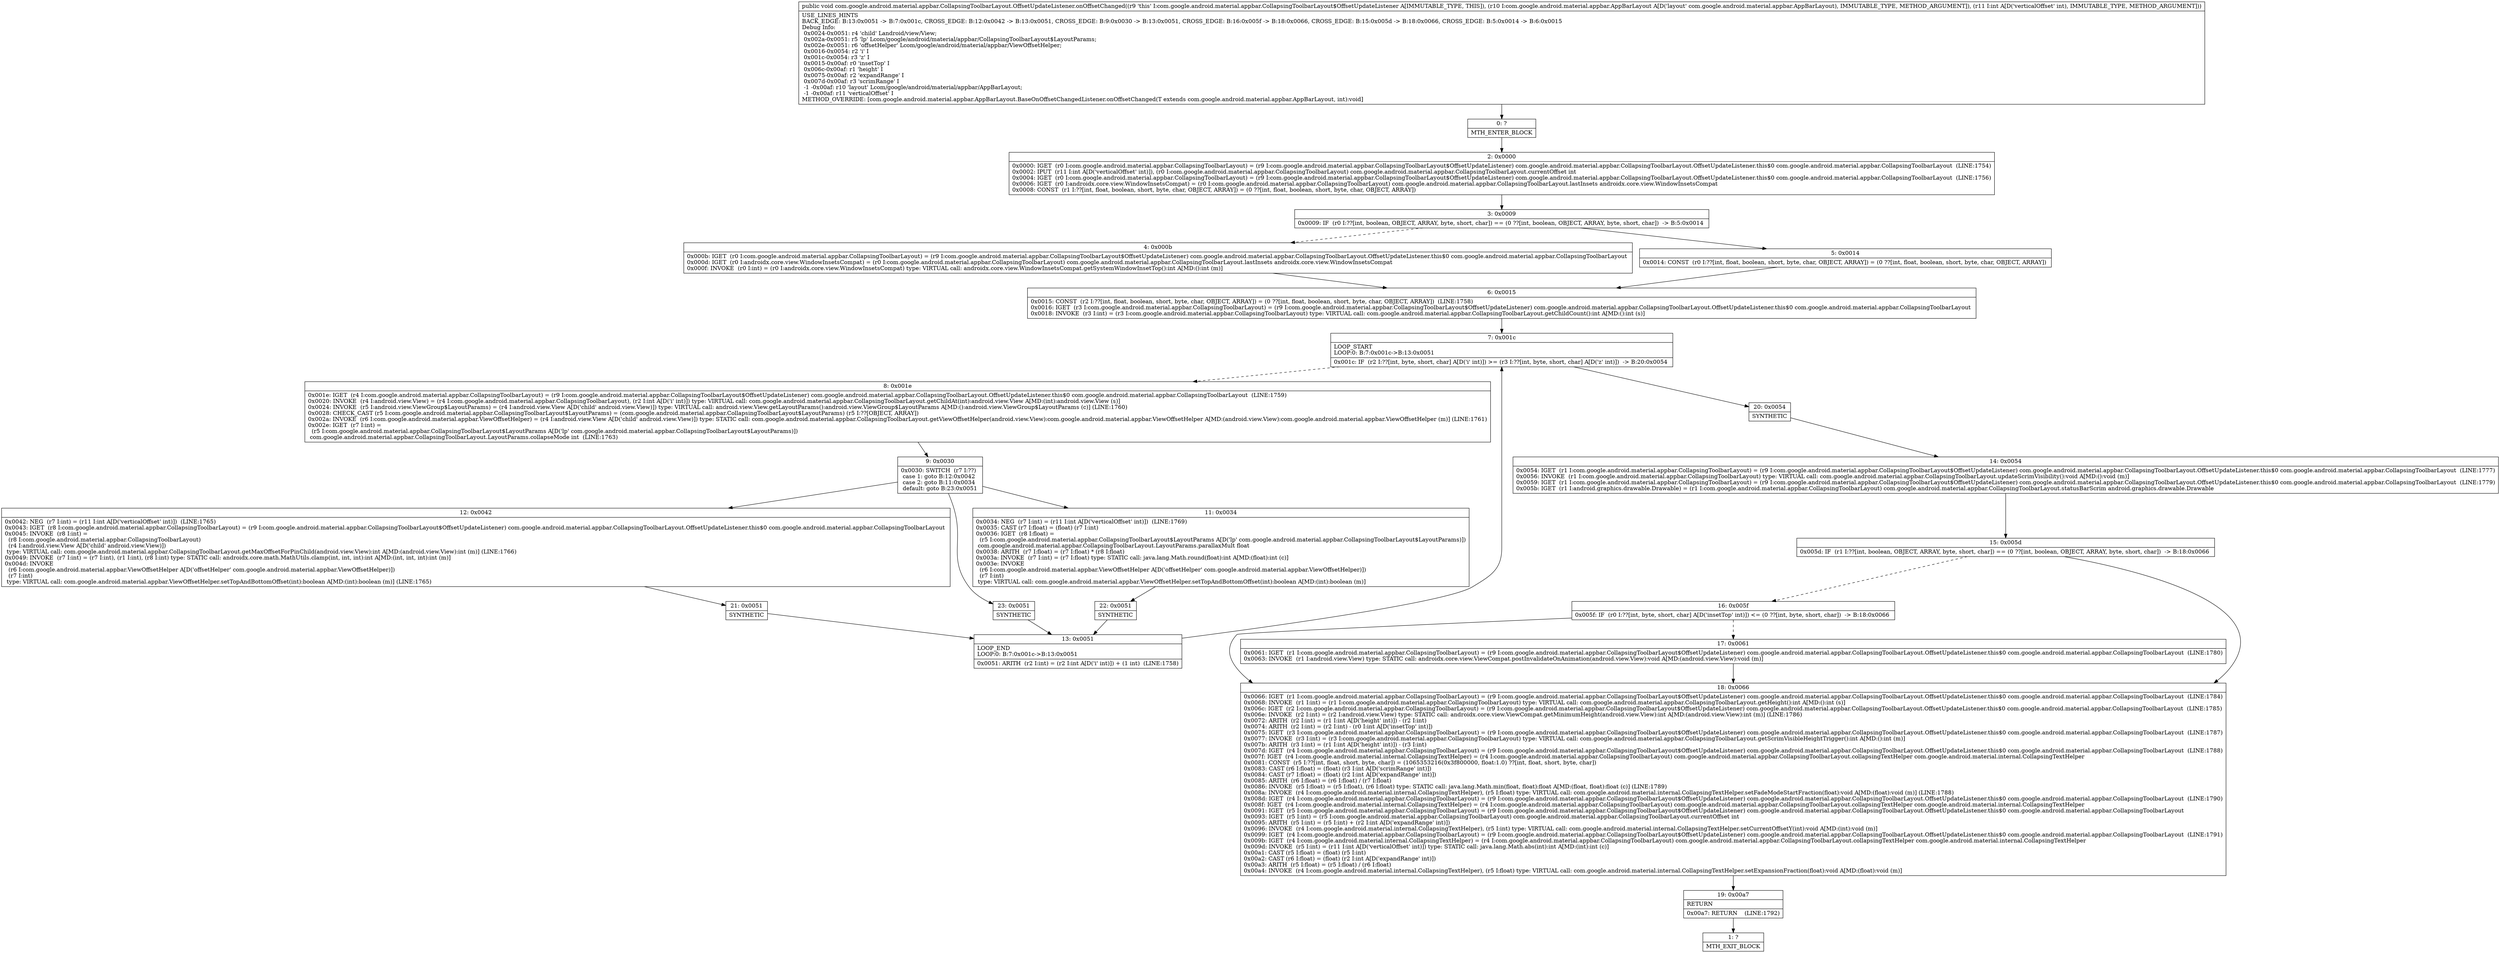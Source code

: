 digraph "CFG forcom.google.android.material.appbar.CollapsingToolbarLayout.OffsetUpdateListener.onOffsetChanged(Lcom\/google\/android\/material\/appbar\/AppBarLayout;I)V" {
Node_0 [shape=record,label="{0\:\ ?|MTH_ENTER_BLOCK\l}"];
Node_2 [shape=record,label="{2\:\ 0x0000|0x0000: IGET  (r0 I:com.google.android.material.appbar.CollapsingToolbarLayout) = (r9 I:com.google.android.material.appbar.CollapsingToolbarLayout$OffsetUpdateListener) com.google.android.material.appbar.CollapsingToolbarLayout.OffsetUpdateListener.this$0 com.google.android.material.appbar.CollapsingToolbarLayout  (LINE:1754)\l0x0002: IPUT  (r11 I:int A[D('verticalOffset' int)]), (r0 I:com.google.android.material.appbar.CollapsingToolbarLayout) com.google.android.material.appbar.CollapsingToolbarLayout.currentOffset int \l0x0004: IGET  (r0 I:com.google.android.material.appbar.CollapsingToolbarLayout) = (r9 I:com.google.android.material.appbar.CollapsingToolbarLayout$OffsetUpdateListener) com.google.android.material.appbar.CollapsingToolbarLayout.OffsetUpdateListener.this$0 com.google.android.material.appbar.CollapsingToolbarLayout  (LINE:1756)\l0x0006: IGET  (r0 I:androidx.core.view.WindowInsetsCompat) = (r0 I:com.google.android.material.appbar.CollapsingToolbarLayout) com.google.android.material.appbar.CollapsingToolbarLayout.lastInsets androidx.core.view.WindowInsetsCompat \l0x0008: CONST  (r1 I:??[int, float, boolean, short, byte, char, OBJECT, ARRAY]) = (0 ??[int, float, boolean, short, byte, char, OBJECT, ARRAY]) \l}"];
Node_3 [shape=record,label="{3\:\ 0x0009|0x0009: IF  (r0 I:??[int, boolean, OBJECT, ARRAY, byte, short, char]) == (0 ??[int, boolean, OBJECT, ARRAY, byte, short, char])  \-\> B:5:0x0014 \l}"];
Node_4 [shape=record,label="{4\:\ 0x000b|0x000b: IGET  (r0 I:com.google.android.material.appbar.CollapsingToolbarLayout) = (r9 I:com.google.android.material.appbar.CollapsingToolbarLayout$OffsetUpdateListener) com.google.android.material.appbar.CollapsingToolbarLayout.OffsetUpdateListener.this$0 com.google.android.material.appbar.CollapsingToolbarLayout \l0x000d: IGET  (r0 I:androidx.core.view.WindowInsetsCompat) = (r0 I:com.google.android.material.appbar.CollapsingToolbarLayout) com.google.android.material.appbar.CollapsingToolbarLayout.lastInsets androidx.core.view.WindowInsetsCompat \l0x000f: INVOKE  (r0 I:int) = (r0 I:androidx.core.view.WindowInsetsCompat) type: VIRTUAL call: androidx.core.view.WindowInsetsCompat.getSystemWindowInsetTop():int A[MD:():int (m)]\l}"];
Node_6 [shape=record,label="{6\:\ 0x0015|0x0015: CONST  (r2 I:??[int, float, boolean, short, byte, char, OBJECT, ARRAY]) = (0 ??[int, float, boolean, short, byte, char, OBJECT, ARRAY])  (LINE:1758)\l0x0016: IGET  (r3 I:com.google.android.material.appbar.CollapsingToolbarLayout) = (r9 I:com.google.android.material.appbar.CollapsingToolbarLayout$OffsetUpdateListener) com.google.android.material.appbar.CollapsingToolbarLayout.OffsetUpdateListener.this$0 com.google.android.material.appbar.CollapsingToolbarLayout \l0x0018: INVOKE  (r3 I:int) = (r3 I:com.google.android.material.appbar.CollapsingToolbarLayout) type: VIRTUAL call: com.google.android.material.appbar.CollapsingToolbarLayout.getChildCount():int A[MD:():int (s)]\l}"];
Node_7 [shape=record,label="{7\:\ 0x001c|LOOP_START\lLOOP:0: B:7:0x001c\-\>B:13:0x0051\l|0x001c: IF  (r2 I:??[int, byte, short, char] A[D('i' int)]) \>= (r3 I:??[int, byte, short, char] A[D('z' int)])  \-\> B:20:0x0054 \l}"];
Node_8 [shape=record,label="{8\:\ 0x001e|0x001e: IGET  (r4 I:com.google.android.material.appbar.CollapsingToolbarLayout) = (r9 I:com.google.android.material.appbar.CollapsingToolbarLayout$OffsetUpdateListener) com.google.android.material.appbar.CollapsingToolbarLayout.OffsetUpdateListener.this$0 com.google.android.material.appbar.CollapsingToolbarLayout  (LINE:1759)\l0x0020: INVOKE  (r4 I:android.view.View) = (r4 I:com.google.android.material.appbar.CollapsingToolbarLayout), (r2 I:int A[D('i' int)]) type: VIRTUAL call: com.google.android.material.appbar.CollapsingToolbarLayout.getChildAt(int):android.view.View A[MD:(int):android.view.View (s)]\l0x0024: INVOKE  (r5 I:android.view.ViewGroup$LayoutParams) = (r4 I:android.view.View A[D('child' android.view.View)]) type: VIRTUAL call: android.view.View.getLayoutParams():android.view.ViewGroup$LayoutParams A[MD:():android.view.ViewGroup$LayoutParams (c)] (LINE:1760)\l0x0028: CHECK_CAST (r5 I:com.google.android.material.appbar.CollapsingToolbarLayout$LayoutParams) = (com.google.android.material.appbar.CollapsingToolbarLayout$LayoutParams) (r5 I:??[OBJECT, ARRAY]) \l0x002a: INVOKE  (r6 I:com.google.android.material.appbar.ViewOffsetHelper) = (r4 I:android.view.View A[D('child' android.view.View)]) type: STATIC call: com.google.android.material.appbar.CollapsingToolbarLayout.getViewOffsetHelper(android.view.View):com.google.android.material.appbar.ViewOffsetHelper A[MD:(android.view.View):com.google.android.material.appbar.ViewOffsetHelper (m)] (LINE:1761)\l0x002e: IGET  (r7 I:int) = \l  (r5 I:com.google.android.material.appbar.CollapsingToolbarLayout$LayoutParams A[D('lp' com.google.android.material.appbar.CollapsingToolbarLayout$LayoutParams)])\l com.google.android.material.appbar.CollapsingToolbarLayout.LayoutParams.collapseMode int  (LINE:1763)\l}"];
Node_9 [shape=record,label="{9\:\ 0x0030|0x0030: SWITCH  (r7 I:??)\l case 1: goto B:12:0x0042\l case 2: goto B:11:0x0034\l default: goto B:23:0x0051 \l}"];
Node_11 [shape=record,label="{11\:\ 0x0034|0x0034: NEG  (r7 I:int) = (r11 I:int A[D('verticalOffset' int)])  (LINE:1769)\l0x0035: CAST (r7 I:float) = (float) (r7 I:int) \l0x0036: IGET  (r8 I:float) = \l  (r5 I:com.google.android.material.appbar.CollapsingToolbarLayout$LayoutParams A[D('lp' com.google.android.material.appbar.CollapsingToolbarLayout$LayoutParams)])\l com.google.android.material.appbar.CollapsingToolbarLayout.LayoutParams.parallaxMult float \l0x0038: ARITH  (r7 I:float) = (r7 I:float) * (r8 I:float) \l0x003a: INVOKE  (r7 I:int) = (r7 I:float) type: STATIC call: java.lang.Math.round(float):int A[MD:(float):int (c)]\l0x003e: INVOKE  \l  (r6 I:com.google.android.material.appbar.ViewOffsetHelper A[D('offsetHelper' com.google.android.material.appbar.ViewOffsetHelper)])\l  (r7 I:int)\l type: VIRTUAL call: com.google.android.material.appbar.ViewOffsetHelper.setTopAndBottomOffset(int):boolean A[MD:(int):boolean (m)]\l}"];
Node_22 [shape=record,label="{22\:\ 0x0051|SYNTHETIC\l}"];
Node_13 [shape=record,label="{13\:\ 0x0051|LOOP_END\lLOOP:0: B:7:0x001c\-\>B:13:0x0051\l|0x0051: ARITH  (r2 I:int) = (r2 I:int A[D('i' int)]) + (1 int)  (LINE:1758)\l}"];
Node_12 [shape=record,label="{12\:\ 0x0042|0x0042: NEG  (r7 I:int) = (r11 I:int A[D('verticalOffset' int)])  (LINE:1765)\l0x0043: IGET  (r8 I:com.google.android.material.appbar.CollapsingToolbarLayout) = (r9 I:com.google.android.material.appbar.CollapsingToolbarLayout$OffsetUpdateListener) com.google.android.material.appbar.CollapsingToolbarLayout.OffsetUpdateListener.this$0 com.google.android.material.appbar.CollapsingToolbarLayout \l0x0045: INVOKE  (r8 I:int) = \l  (r8 I:com.google.android.material.appbar.CollapsingToolbarLayout)\l  (r4 I:android.view.View A[D('child' android.view.View)])\l type: VIRTUAL call: com.google.android.material.appbar.CollapsingToolbarLayout.getMaxOffsetForPinChild(android.view.View):int A[MD:(android.view.View):int (m)] (LINE:1766)\l0x0049: INVOKE  (r7 I:int) = (r7 I:int), (r1 I:int), (r8 I:int) type: STATIC call: androidx.core.math.MathUtils.clamp(int, int, int):int A[MD:(int, int, int):int (m)]\l0x004d: INVOKE  \l  (r6 I:com.google.android.material.appbar.ViewOffsetHelper A[D('offsetHelper' com.google.android.material.appbar.ViewOffsetHelper)])\l  (r7 I:int)\l type: VIRTUAL call: com.google.android.material.appbar.ViewOffsetHelper.setTopAndBottomOffset(int):boolean A[MD:(int):boolean (m)] (LINE:1765)\l}"];
Node_21 [shape=record,label="{21\:\ 0x0051|SYNTHETIC\l}"];
Node_23 [shape=record,label="{23\:\ 0x0051|SYNTHETIC\l}"];
Node_20 [shape=record,label="{20\:\ 0x0054|SYNTHETIC\l}"];
Node_14 [shape=record,label="{14\:\ 0x0054|0x0054: IGET  (r1 I:com.google.android.material.appbar.CollapsingToolbarLayout) = (r9 I:com.google.android.material.appbar.CollapsingToolbarLayout$OffsetUpdateListener) com.google.android.material.appbar.CollapsingToolbarLayout.OffsetUpdateListener.this$0 com.google.android.material.appbar.CollapsingToolbarLayout  (LINE:1777)\l0x0056: INVOKE  (r1 I:com.google.android.material.appbar.CollapsingToolbarLayout) type: VIRTUAL call: com.google.android.material.appbar.CollapsingToolbarLayout.updateScrimVisibility():void A[MD:():void (m)]\l0x0059: IGET  (r1 I:com.google.android.material.appbar.CollapsingToolbarLayout) = (r9 I:com.google.android.material.appbar.CollapsingToolbarLayout$OffsetUpdateListener) com.google.android.material.appbar.CollapsingToolbarLayout.OffsetUpdateListener.this$0 com.google.android.material.appbar.CollapsingToolbarLayout  (LINE:1779)\l0x005b: IGET  (r1 I:android.graphics.drawable.Drawable) = (r1 I:com.google.android.material.appbar.CollapsingToolbarLayout) com.google.android.material.appbar.CollapsingToolbarLayout.statusBarScrim android.graphics.drawable.Drawable \l}"];
Node_15 [shape=record,label="{15\:\ 0x005d|0x005d: IF  (r1 I:??[int, boolean, OBJECT, ARRAY, byte, short, char]) == (0 ??[int, boolean, OBJECT, ARRAY, byte, short, char])  \-\> B:18:0x0066 \l}"];
Node_16 [shape=record,label="{16\:\ 0x005f|0x005f: IF  (r0 I:??[int, byte, short, char] A[D('insetTop' int)]) \<= (0 ??[int, byte, short, char])  \-\> B:18:0x0066 \l}"];
Node_17 [shape=record,label="{17\:\ 0x0061|0x0061: IGET  (r1 I:com.google.android.material.appbar.CollapsingToolbarLayout) = (r9 I:com.google.android.material.appbar.CollapsingToolbarLayout$OffsetUpdateListener) com.google.android.material.appbar.CollapsingToolbarLayout.OffsetUpdateListener.this$0 com.google.android.material.appbar.CollapsingToolbarLayout  (LINE:1780)\l0x0063: INVOKE  (r1 I:android.view.View) type: STATIC call: androidx.core.view.ViewCompat.postInvalidateOnAnimation(android.view.View):void A[MD:(android.view.View):void (m)]\l}"];
Node_18 [shape=record,label="{18\:\ 0x0066|0x0066: IGET  (r1 I:com.google.android.material.appbar.CollapsingToolbarLayout) = (r9 I:com.google.android.material.appbar.CollapsingToolbarLayout$OffsetUpdateListener) com.google.android.material.appbar.CollapsingToolbarLayout.OffsetUpdateListener.this$0 com.google.android.material.appbar.CollapsingToolbarLayout  (LINE:1784)\l0x0068: INVOKE  (r1 I:int) = (r1 I:com.google.android.material.appbar.CollapsingToolbarLayout) type: VIRTUAL call: com.google.android.material.appbar.CollapsingToolbarLayout.getHeight():int A[MD:():int (s)]\l0x006c: IGET  (r2 I:com.google.android.material.appbar.CollapsingToolbarLayout) = (r9 I:com.google.android.material.appbar.CollapsingToolbarLayout$OffsetUpdateListener) com.google.android.material.appbar.CollapsingToolbarLayout.OffsetUpdateListener.this$0 com.google.android.material.appbar.CollapsingToolbarLayout  (LINE:1785)\l0x006e: INVOKE  (r2 I:int) = (r2 I:android.view.View) type: STATIC call: androidx.core.view.ViewCompat.getMinimumHeight(android.view.View):int A[MD:(android.view.View):int (m)] (LINE:1786)\l0x0072: ARITH  (r2 I:int) = (r1 I:int A[D('height' int)]) \- (r2 I:int) \l0x0074: ARITH  (r2 I:int) = (r2 I:int) \- (r0 I:int A[D('insetTop' int)]) \l0x0075: IGET  (r3 I:com.google.android.material.appbar.CollapsingToolbarLayout) = (r9 I:com.google.android.material.appbar.CollapsingToolbarLayout$OffsetUpdateListener) com.google.android.material.appbar.CollapsingToolbarLayout.OffsetUpdateListener.this$0 com.google.android.material.appbar.CollapsingToolbarLayout  (LINE:1787)\l0x0077: INVOKE  (r3 I:int) = (r3 I:com.google.android.material.appbar.CollapsingToolbarLayout) type: VIRTUAL call: com.google.android.material.appbar.CollapsingToolbarLayout.getScrimVisibleHeightTrigger():int A[MD:():int (m)]\l0x007b: ARITH  (r3 I:int) = (r1 I:int A[D('height' int)]) \- (r3 I:int) \l0x007d: IGET  (r4 I:com.google.android.material.appbar.CollapsingToolbarLayout) = (r9 I:com.google.android.material.appbar.CollapsingToolbarLayout$OffsetUpdateListener) com.google.android.material.appbar.CollapsingToolbarLayout.OffsetUpdateListener.this$0 com.google.android.material.appbar.CollapsingToolbarLayout  (LINE:1788)\l0x007f: IGET  (r4 I:com.google.android.material.internal.CollapsingTextHelper) = (r4 I:com.google.android.material.appbar.CollapsingToolbarLayout) com.google.android.material.appbar.CollapsingToolbarLayout.collapsingTextHelper com.google.android.material.internal.CollapsingTextHelper \l0x0081: CONST  (r5 I:??[int, float, short, byte, char]) = (1065353216(0x3f800000, float:1.0) ??[int, float, short, byte, char]) \l0x0083: CAST (r6 I:float) = (float) (r3 I:int A[D('scrimRange' int)]) \l0x0084: CAST (r7 I:float) = (float) (r2 I:int A[D('expandRange' int)]) \l0x0085: ARITH  (r6 I:float) = (r6 I:float) \/ (r7 I:float) \l0x0086: INVOKE  (r5 I:float) = (r5 I:float), (r6 I:float) type: STATIC call: java.lang.Math.min(float, float):float A[MD:(float, float):float (c)] (LINE:1789)\l0x008a: INVOKE  (r4 I:com.google.android.material.internal.CollapsingTextHelper), (r5 I:float) type: VIRTUAL call: com.google.android.material.internal.CollapsingTextHelper.setFadeModeStartFraction(float):void A[MD:(float):void (m)] (LINE:1788)\l0x008d: IGET  (r4 I:com.google.android.material.appbar.CollapsingToolbarLayout) = (r9 I:com.google.android.material.appbar.CollapsingToolbarLayout$OffsetUpdateListener) com.google.android.material.appbar.CollapsingToolbarLayout.OffsetUpdateListener.this$0 com.google.android.material.appbar.CollapsingToolbarLayout  (LINE:1790)\l0x008f: IGET  (r4 I:com.google.android.material.internal.CollapsingTextHelper) = (r4 I:com.google.android.material.appbar.CollapsingToolbarLayout) com.google.android.material.appbar.CollapsingToolbarLayout.collapsingTextHelper com.google.android.material.internal.CollapsingTextHelper \l0x0091: IGET  (r5 I:com.google.android.material.appbar.CollapsingToolbarLayout) = (r9 I:com.google.android.material.appbar.CollapsingToolbarLayout$OffsetUpdateListener) com.google.android.material.appbar.CollapsingToolbarLayout.OffsetUpdateListener.this$0 com.google.android.material.appbar.CollapsingToolbarLayout \l0x0093: IGET  (r5 I:int) = (r5 I:com.google.android.material.appbar.CollapsingToolbarLayout) com.google.android.material.appbar.CollapsingToolbarLayout.currentOffset int \l0x0095: ARITH  (r5 I:int) = (r5 I:int) + (r2 I:int A[D('expandRange' int)]) \l0x0096: INVOKE  (r4 I:com.google.android.material.internal.CollapsingTextHelper), (r5 I:int) type: VIRTUAL call: com.google.android.material.internal.CollapsingTextHelper.setCurrentOffsetY(int):void A[MD:(int):void (m)]\l0x0099: IGET  (r4 I:com.google.android.material.appbar.CollapsingToolbarLayout) = (r9 I:com.google.android.material.appbar.CollapsingToolbarLayout$OffsetUpdateListener) com.google.android.material.appbar.CollapsingToolbarLayout.OffsetUpdateListener.this$0 com.google.android.material.appbar.CollapsingToolbarLayout  (LINE:1791)\l0x009b: IGET  (r4 I:com.google.android.material.internal.CollapsingTextHelper) = (r4 I:com.google.android.material.appbar.CollapsingToolbarLayout) com.google.android.material.appbar.CollapsingToolbarLayout.collapsingTextHelper com.google.android.material.internal.CollapsingTextHelper \l0x009d: INVOKE  (r5 I:int) = (r11 I:int A[D('verticalOffset' int)]) type: STATIC call: java.lang.Math.abs(int):int A[MD:(int):int (c)]\l0x00a1: CAST (r5 I:float) = (float) (r5 I:int) \l0x00a2: CAST (r6 I:float) = (float) (r2 I:int A[D('expandRange' int)]) \l0x00a3: ARITH  (r5 I:float) = (r5 I:float) \/ (r6 I:float) \l0x00a4: INVOKE  (r4 I:com.google.android.material.internal.CollapsingTextHelper), (r5 I:float) type: VIRTUAL call: com.google.android.material.internal.CollapsingTextHelper.setExpansionFraction(float):void A[MD:(float):void (m)]\l}"];
Node_19 [shape=record,label="{19\:\ 0x00a7|RETURN\l|0x00a7: RETURN    (LINE:1792)\l}"];
Node_1 [shape=record,label="{1\:\ ?|MTH_EXIT_BLOCK\l}"];
Node_5 [shape=record,label="{5\:\ 0x0014|0x0014: CONST  (r0 I:??[int, float, boolean, short, byte, char, OBJECT, ARRAY]) = (0 ??[int, float, boolean, short, byte, char, OBJECT, ARRAY]) \l}"];
MethodNode[shape=record,label="{public void com.google.android.material.appbar.CollapsingToolbarLayout.OffsetUpdateListener.onOffsetChanged((r9 'this' I:com.google.android.material.appbar.CollapsingToolbarLayout$OffsetUpdateListener A[IMMUTABLE_TYPE, THIS]), (r10 I:com.google.android.material.appbar.AppBarLayout A[D('layout' com.google.android.material.appbar.AppBarLayout), IMMUTABLE_TYPE, METHOD_ARGUMENT]), (r11 I:int A[D('verticalOffset' int), IMMUTABLE_TYPE, METHOD_ARGUMENT]))  | USE_LINES_HINTS\lBACK_EDGE: B:13:0x0051 \-\> B:7:0x001c, CROSS_EDGE: B:12:0x0042 \-\> B:13:0x0051, CROSS_EDGE: B:9:0x0030 \-\> B:13:0x0051, CROSS_EDGE: B:16:0x005f \-\> B:18:0x0066, CROSS_EDGE: B:15:0x005d \-\> B:18:0x0066, CROSS_EDGE: B:5:0x0014 \-\> B:6:0x0015\lDebug Info:\l  0x0024\-0x0051: r4 'child' Landroid\/view\/View;\l  0x002a\-0x0051: r5 'lp' Lcom\/google\/android\/material\/appbar\/CollapsingToolbarLayout$LayoutParams;\l  0x002e\-0x0051: r6 'offsetHelper' Lcom\/google\/android\/material\/appbar\/ViewOffsetHelper;\l  0x0016\-0x0054: r2 'i' I\l  0x001c\-0x0054: r3 'z' I\l  0x0015\-0x00af: r0 'insetTop' I\l  0x006c\-0x00af: r1 'height' I\l  0x0075\-0x00af: r2 'expandRange' I\l  0x007d\-0x00af: r3 'scrimRange' I\l  \-1 \-0x00af: r10 'layout' Lcom\/google\/android\/material\/appbar\/AppBarLayout;\l  \-1 \-0x00af: r11 'verticalOffset' I\lMETHOD_OVERRIDE: [com.google.android.material.appbar.AppBarLayout.BaseOnOffsetChangedListener.onOffsetChanged(T extends com.google.android.material.appbar.AppBarLayout, int):void]\l}"];
MethodNode -> Node_0;Node_0 -> Node_2;
Node_2 -> Node_3;
Node_3 -> Node_4[style=dashed];
Node_3 -> Node_5;
Node_4 -> Node_6;
Node_6 -> Node_7;
Node_7 -> Node_8[style=dashed];
Node_7 -> Node_20;
Node_8 -> Node_9;
Node_9 -> Node_11;
Node_9 -> Node_12;
Node_9 -> Node_23;
Node_11 -> Node_22;
Node_22 -> Node_13;
Node_13 -> Node_7;
Node_12 -> Node_21;
Node_21 -> Node_13;
Node_23 -> Node_13;
Node_20 -> Node_14;
Node_14 -> Node_15;
Node_15 -> Node_16[style=dashed];
Node_15 -> Node_18;
Node_16 -> Node_17[style=dashed];
Node_16 -> Node_18;
Node_17 -> Node_18;
Node_18 -> Node_19;
Node_19 -> Node_1;
Node_5 -> Node_6;
}

